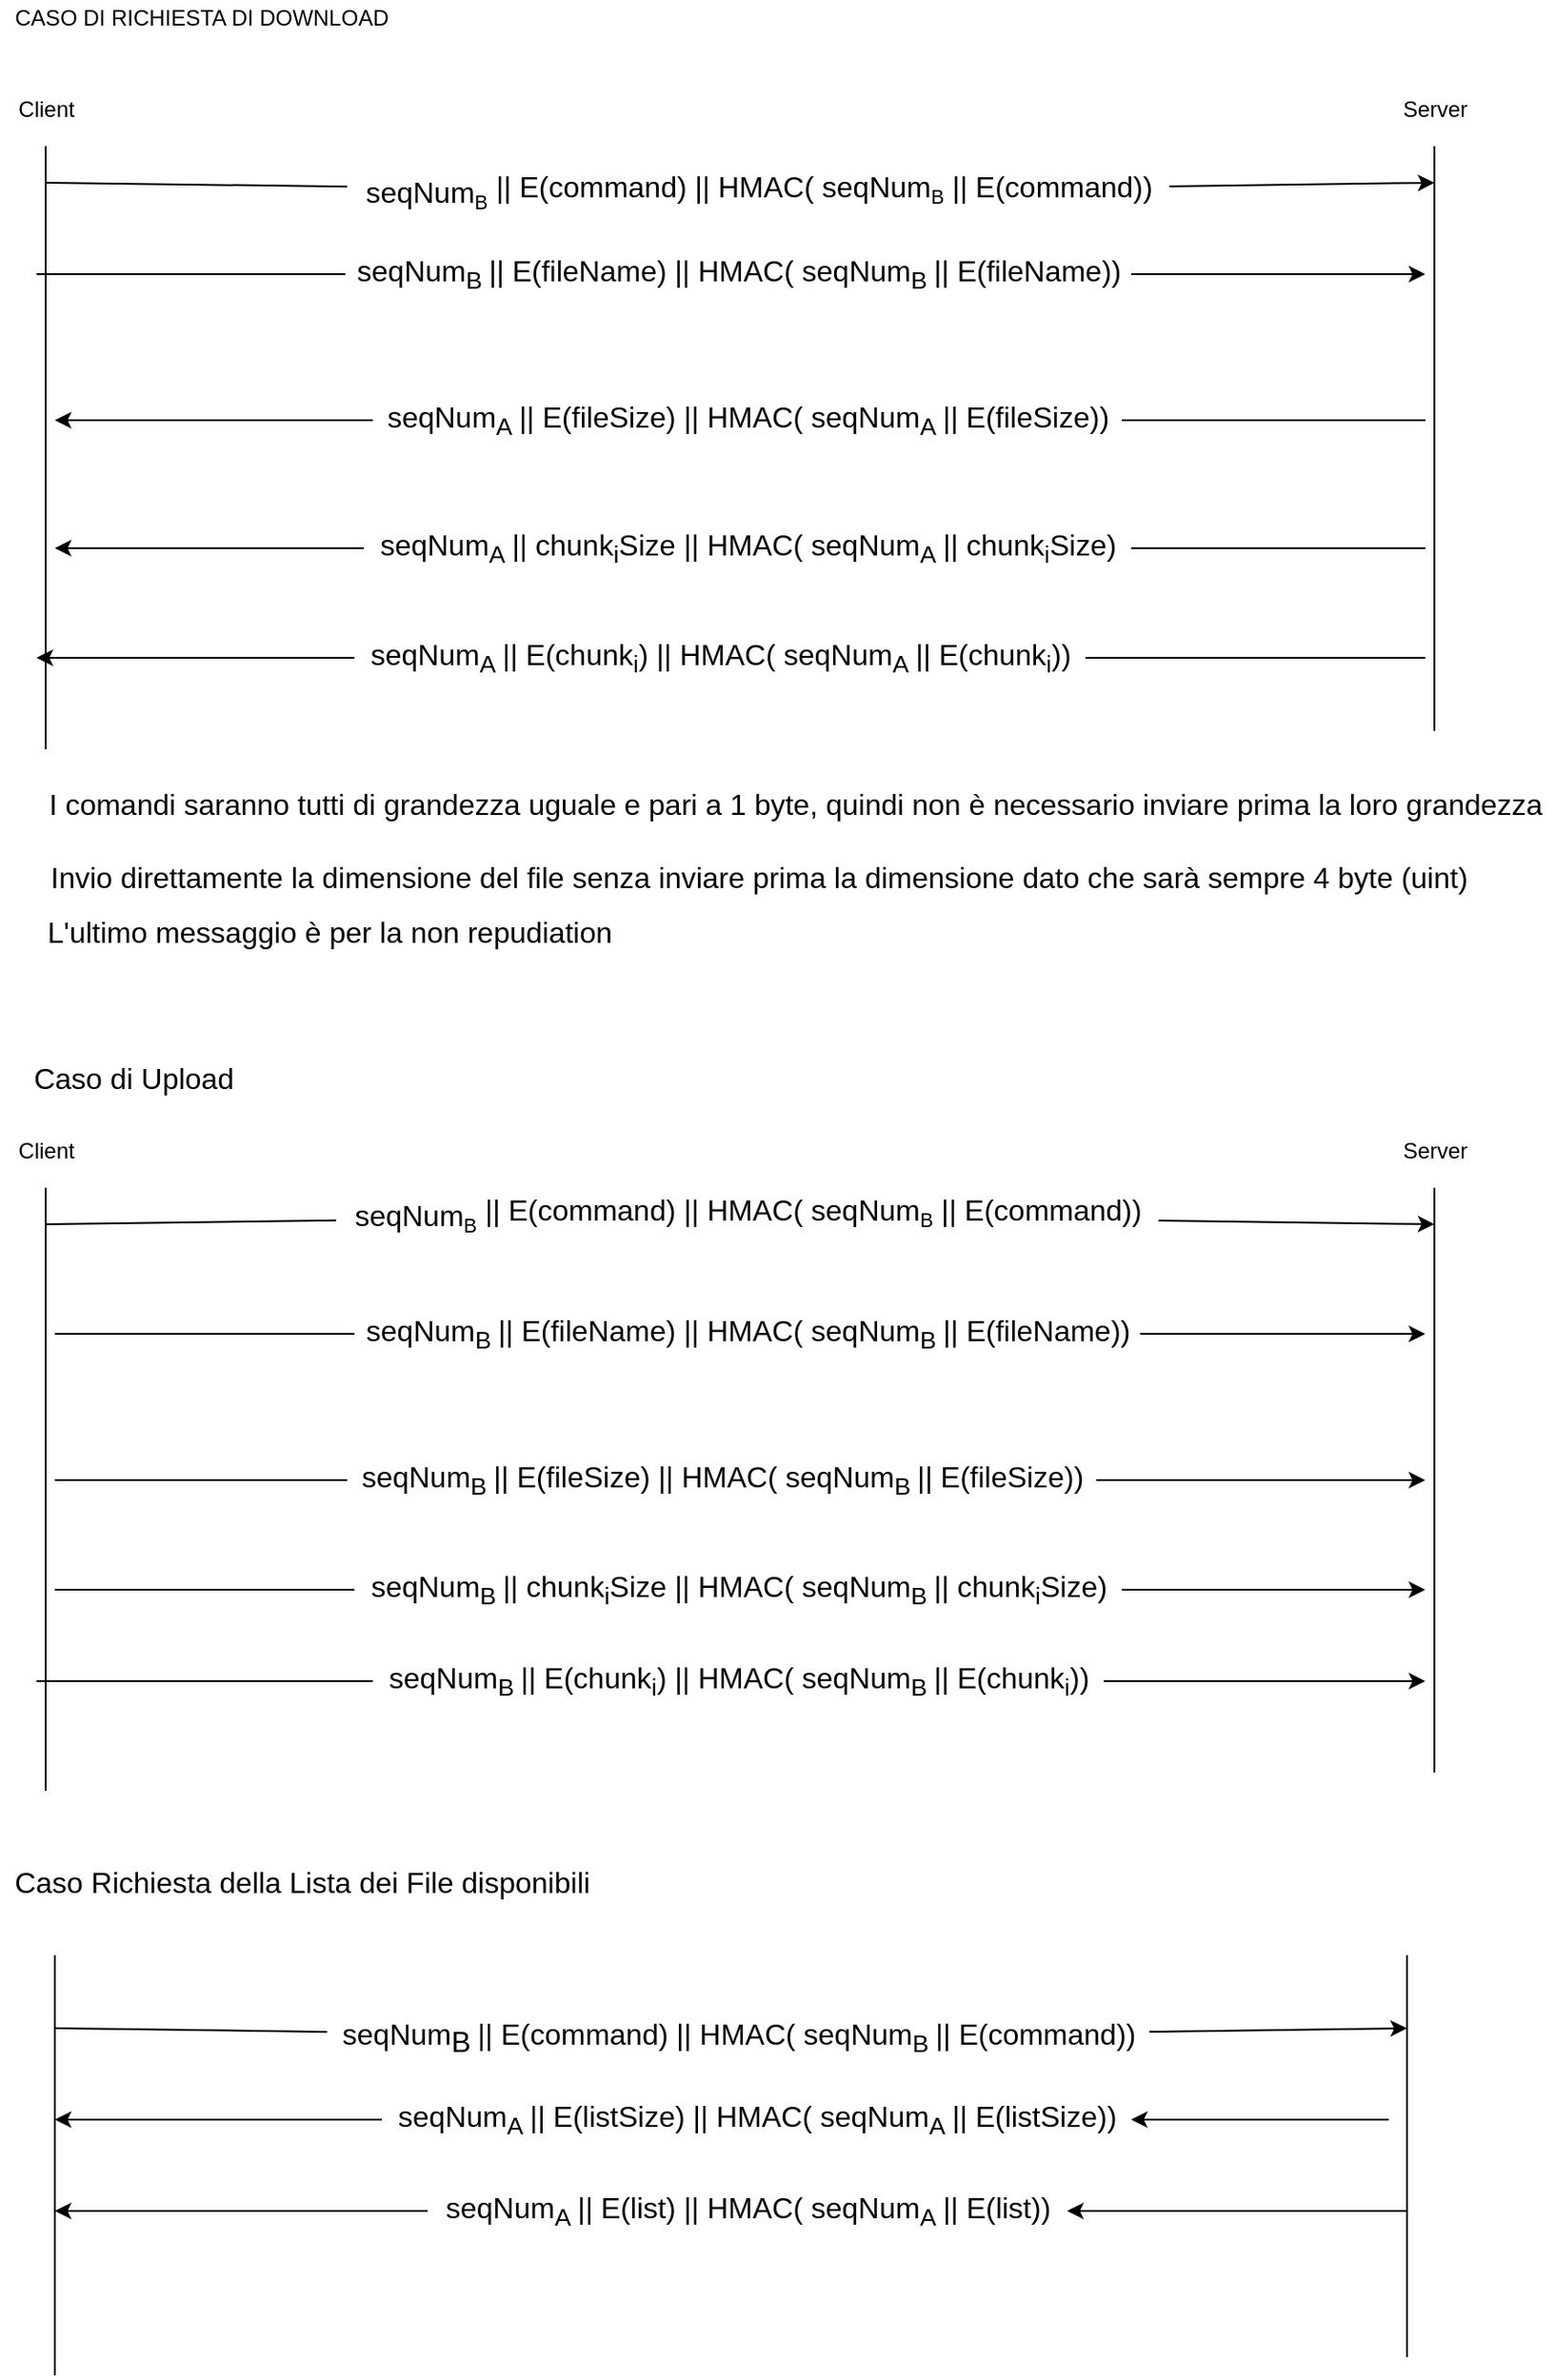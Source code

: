 <mxfile version="13.6.9" type="device"><diagram id="Vwb2-a78UGoPll3EQ6Tj" name="Page-1"><mxGraphModel dx="946" dy="593" grid="1" gridSize="10" guides="1" tooltips="1" connect="1" arrows="1" fold="1" page="1" pageScale="1" pageWidth="827" pageHeight="1169" math="0" shadow="0"><root><mxCell id="0"/><mxCell id="1" parent="0"/><mxCell id="bOjy5GTZy2bxLIjs2Rds-1" value="" style="endArrow=none;html=1;" parent="1" edge="1"><mxGeometry width="50" height="50" relative="1" as="geometry"><mxPoint x="55" y="460" as="sourcePoint"/><mxPoint x="55" y="130" as="targetPoint"/></mxGeometry></mxCell><mxCell id="bOjy5GTZy2bxLIjs2Rds-2" value="" style="endArrow=none;html=1;" parent="1" edge="1"><mxGeometry width="50" height="50" relative="1" as="geometry"><mxPoint x="815" y="450" as="sourcePoint"/><mxPoint x="815" y="130" as="targetPoint"/></mxGeometry></mxCell><mxCell id="bOjy5GTZy2bxLIjs2Rds-3" value="Client" style="text;html=1;align=center;verticalAlign=middle;resizable=0;points=[];autosize=1;" parent="1" vertex="1"><mxGeometry x="30" y="100" width="50" height="20" as="geometry"/></mxCell><mxCell id="bOjy5GTZy2bxLIjs2Rds-4" value="Server" style="text;html=1;align=center;verticalAlign=middle;resizable=0;points=[];autosize=1;" parent="1" vertex="1"><mxGeometry x="790" y="100" width="50" height="20" as="geometry"/></mxCell><mxCell id="bOjy5GTZy2bxLIjs2Rds-5" value="" style="endArrow=classic;html=1;" parent="1" edge="1" source="bOjy5GTZy2bxLIjs2Rds-6"><mxGeometry width="50" height="50" relative="1" as="geometry"><mxPoint x="55" y="150" as="sourcePoint"/><mxPoint x="815" y="150" as="targetPoint"/></mxGeometry></mxCell><mxCell id="bOjy5GTZy2bxLIjs2Rds-7" value="I comandi saranno tutti di grandezza uguale e pari a 1 byte, quindi non è necessario inviare prima la loro grandezza" style="text;html=1;align=center;verticalAlign=middle;resizable=0;points=[];autosize=1;fontSize=16;" parent="1" vertex="1"><mxGeometry x="50" y="480" width="830" height="20" as="geometry"/></mxCell><mxCell id="bOjy5GTZy2bxLIjs2Rds-10" value="CASO DI RICHIESTA DI DOWNLOAD" style="text;html=1;align=center;verticalAlign=middle;resizable=0;points=[];autosize=1;" parent="1" vertex="1"><mxGeometry x="30" y="50" width="220" height="20" as="geometry"/></mxCell><mxCell id="bOjy5GTZy2bxLIjs2Rds-11" value="" style="endArrow=classic;html=1;" parent="1" edge="1" source="XQBQ6-OrUa02S3EuK8sc-1"><mxGeometry width="50" height="50" relative="1" as="geometry"><mxPoint x="50" y="200" as="sourcePoint"/><mxPoint x="810" y="200" as="targetPoint"/></mxGeometry></mxCell><mxCell id="bOjy5GTZy2bxLIjs2Rds-14" value="" style="endArrow=classic;html=1;" parent="1" edge="1" source="XQBQ6-OrUa02S3EuK8sc-4"><mxGeometry width="50" height="50" relative="1" as="geometry"><mxPoint x="810" y="280" as="sourcePoint"/><mxPoint x="60" y="280" as="targetPoint"/></mxGeometry></mxCell><mxCell id="bOjy5GTZy2bxLIjs2Rds-16" value="Invio direttamente la dimensione del file senza inviare prima la dimensione dato che sarà sempre 4 byte (uint)" style="text;html=1;align=center;verticalAlign=middle;resizable=0;points=[];autosize=1;fontSize=16;" parent="1" vertex="1"><mxGeometry x="50" y="520" width="790" height="20" as="geometry"/></mxCell><mxCell id="bOjy5GTZy2bxLIjs2Rds-17" value="" style="endArrow=none;html=1;endFill=0;startArrow=none;startFill=0;" parent="1" edge="1" source="XQBQ6-OrUa02S3EuK8sc-6"><mxGeometry width="50" height="50" relative="1" as="geometry"><mxPoint x="60" y="350" as="sourcePoint"/><mxPoint x="810" y="350" as="targetPoint"/></mxGeometry></mxCell><mxCell id="bOjy5GTZy2bxLIjs2Rds-20" value="" style="endArrow=classic;html=1;" parent="1" edge="1" source="XQBQ6-OrUa02S3EuK8sc-9"><mxGeometry width="50" height="50" relative="1" as="geometry"><mxPoint x="810" y="410" as="sourcePoint"/><mxPoint x="50" y="410" as="targetPoint"/></mxGeometry></mxCell><mxCell id="bOjy5GTZy2bxLIjs2Rds-24" value="L'ultimo messaggio è per la non repudiation" style="text;html=1;align=center;verticalAlign=middle;resizable=0;points=[];autosize=1;fontSize=16;" parent="1" vertex="1"><mxGeometry x="50" y="550" width="320" height="20" as="geometry"/></mxCell><mxCell id="bOjy5GTZy2bxLIjs2Rds-26" value="Caso di Upload&amp;nbsp;" style="text;html=1;align=center;verticalAlign=middle;resizable=0;points=[];autosize=1;fontSize=16;" parent="1" vertex="1"><mxGeometry x="40" y="630" width="130" height="20" as="geometry"/></mxCell><mxCell id="bOjy5GTZy2bxLIjs2Rds-27" value="" style="endArrow=none;html=1;" parent="1" edge="1"><mxGeometry width="50" height="50" relative="1" as="geometry"><mxPoint x="55" y="1030" as="sourcePoint"/><mxPoint x="55" y="700" as="targetPoint"/></mxGeometry></mxCell><mxCell id="bOjy5GTZy2bxLIjs2Rds-28" value="" style="endArrow=none;html=1;" parent="1" edge="1"><mxGeometry width="50" height="50" relative="1" as="geometry"><mxPoint x="815" y="1020" as="sourcePoint"/><mxPoint x="815" y="700" as="targetPoint"/></mxGeometry></mxCell><mxCell id="bOjy5GTZy2bxLIjs2Rds-29" value="Client" style="text;html=1;align=center;verticalAlign=middle;resizable=0;points=[];autosize=1;" parent="1" vertex="1"><mxGeometry x="30" y="670" width="50" height="20" as="geometry"/></mxCell><mxCell id="bOjy5GTZy2bxLIjs2Rds-30" value="Server" style="text;html=1;align=center;verticalAlign=middle;resizable=0;points=[];autosize=1;" parent="1" vertex="1"><mxGeometry x="790" y="670" width="50" height="20" as="geometry"/></mxCell><mxCell id="bOjy5GTZy2bxLIjs2Rds-31" value="" style="endArrow=classic;html=1;" parent="1" edge="1" source="XQBQ6-OrUa02S3EuK8sc-11"><mxGeometry width="50" height="50" relative="1" as="geometry"><mxPoint x="55" y="720" as="sourcePoint"/><mxPoint x="815" y="720" as="targetPoint"/></mxGeometry></mxCell><mxCell id="bOjy5GTZy2bxLIjs2Rds-33" value="" style="endArrow=classic;html=1;" parent="1" edge="1" source="XQBQ6-OrUa02S3EuK8sc-13"><mxGeometry width="50" height="50" relative="1" as="geometry"><mxPoint x="60" y="770" as="sourcePoint"/><mxPoint x="810" y="780" as="targetPoint"/></mxGeometry></mxCell><mxCell id="bOjy5GTZy2bxLIjs2Rds-37" value="" style="endArrow=classic;html=1;endFill=1;startArrow=none;startFill=0;" parent="1" edge="1" source="XQBQ6-OrUa02S3EuK8sc-17"><mxGeometry width="50" height="50" relative="1" as="geometry"><mxPoint x="60" y="920" as="sourcePoint"/><mxPoint x="810" y="920" as="targetPoint"/></mxGeometry></mxCell><mxCell id="bOjy5GTZy2bxLIjs2Rds-41" value="" style="endArrow=classic;html=1;fontSize=16;" parent="1" edge="1" source="XQBQ6-OrUa02S3EuK8sc-19"><mxGeometry width="50" height="50" relative="1" as="geometry"><mxPoint x="50" y="970" as="sourcePoint"/><mxPoint x="810" y="970" as="targetPoint"/></mxGeometry></mxCell><mxCell id="bOjy5GTZy2bxLIjs2Rds-42" value="" style="endArrow=classic;html=1;fontSize=16;" parent="1" edge="1" source="XQBQ6-OrUa02S3EuK8sc-15"><mxGeometry width="50" height="50" relative="1" as="geometry"><mxPoint x="60" y="860" as="sourcePoint"/><mxPoint x="810" y="860" as="targetPoint"/></mxGeometry></mxCell><mxCell id="bOjy5GTZy2bxLIjs2Rds-43" value="Caso Richiesta della Lista dei File disponibili" style="text;html=1;align=center;verticalAlign=middle;resizable=0;points=[];autosize=1;fontSize=16;" parent="1" vertex="1"><mxGeometry x="30" y="1070" width="330" height="20" as="geometry"/></mxCell><mxCell id="bOjy5GTZy2bxLIjs2Rds-44" value="" style="endArrow=none;html=1;fontSize=16;" parent="1" edge="1"><mxGeometry width="50" height="50" relative="1" as="geometry"><mxPoint x="60" y="1350" as="sourcePoint"/><mxPoint x="60" y="1120" as="targetPoint"/></mxGeometry></mxCell><mxCell id="bOjy5GTZy2bxLIjs2Rds-45" value="" style="endArrow=none;html=1;fontSize=16;" parent="1" edge="1"><mxGeometry width="50" height="50" relative="1" as="geometry"><mxPoint x="800" y="1340" as="sourcePoint"/><mxPoint x="800" y="1120" as="targetPoint"/></mxGeometry></mxCell><mxCell id="bOjy5GTZy2bxLIjs2Rds-48" value="" style="endArrow=classic;html=1;fontSize=16;" parent="1" edge="1" source="XQBQ6-OrUa02S3EuK8sc-21"><mxGeometry width="50" height="50" relative="1" as="geometry"><mxPoint x="60" y="1160" as="sourcePoint"/><mxPoint x="800" y="1160" as="targetPoint"/></mxGeometry></mxCell><mxCell id="bOjy5GTZy2bxLIjs2Rds-51" value="" style="endArrow=classic;html=1;fontSize=16;" parent="1" edge="1" source="XQBQ6-OrUa02S3EuK8sc-23"><mxGeometry width="50" height="50" relative="1" as="geometry"><mxPoint x="790" y="1210" as="sourcePoint"/><mxPoint x="60" y="1210" as="targetPoint"/></mxGeometry></mxCell><mxCell id="bOjy5GTZy2bxLIjs2Rds-52" value="" style="endArrow=classic;html=1;fontSize=16;" parent="1" edge="1" source="XQBQ6-OrUa02S3EuK8sc-25"><mxGeometry width="50" height="50" relative="1" as="geometry"><mxPoint x="800" y="1260" as="sourcePoint"/><mxPoint x="60" y="1260" as="targetPoint"/></mxGeometry></mxCell><mxCell id="XQBQ6-OrUa02S3EuK8sc-1" value="&lt;font style=&quot;font-size: 16px&quot;&gt;&lt;span style=&quot;font-size: medium&quot;&gt;seqNum&lt;sub&gt;B&lt;/sub&gt;&lt;/span&gt;&lt;sub&gt;&amp;nbsp;&lt;/sub&gt;|| E(fileName) ||&amp;nbsp;HMAC(&amp;nbsp;&lt;span style=&quot;font-size: medium&quot;&gt;seqNum&lt;/span&gt;&lt;sub&gt;B&amp;nbsp;&lt;/sub&gt;|| E(fileName))&lt;/font&gt;" style="text;html=1;align=center;verticalAlign=middle;resizable=0;points=[];autosize=1;" vertex="1" parent="1"><mxGeometry x="219" y="190" width="430" height="20" as="geometry"/></mxCell><mxCell id="XQBQ6-OrUa02S3EuK8sc-2" value="" style="endArrow=none;html=1;endFill=0;" edge="1" parent="1" target="XQBQ6-OrUa02S3EuK8sc-1"><mxGeometry width="50" height="50" relative="1" as="geometry"><mxPoint x="50" y="200" as="sourcePoint"/><mxPoint x="810" y="200" as="targetPoint"/></mxGeometry></mxCell><mxCell id="bOjy5GTZy2bxLIjs2Rds-6" value="&lt;font&gt;&lt;sub&gt;&lt;font size=&quot;3&quot;&gt;seqNum&lt;/font&gt;&lt;font size=&quot;2&quot;&gt;&lt;sub&gt;B&lt;/sub&gt;&lt;/font&gt;&lt;font size=&quot;3&quot;&gt;&amp;nbsp;&lt;/font&gt;&lt;/sub&gt;&lt;font size=&quot;3&quot;&gt;|| E(command) ||&amp;nbsp;&lt;/font&gt;&lt;font&gt;&lt;font size=&quot;3&quot;&gt;HMAC(&amp;nbsp;&lt;/font&gt;&lt;span style=&quot;font-size: medium&quot;&gt;seqNum&lt;/span&gt;&lt;font size=&quot;2&quot;&gt;&lt;sub&gt;B&lt;/sub&gt;&lt;/font&gt;&lt;sub style=&quot;font-size: 16px&quot;&gt;&amp;nbsp;&lt;/sub&gt;&lt;font size=&quot;3&quot;&gt;|| E(command))&lt;/font&gt;&lt;/font&gt;&lt;/font&gt;" style="text;html=1;align=center;verticalAlign=middle;resizable=0;points=[];autosize=1;" parent="1" vertex="1"><mxGeometry x="220" y="140" width="450" height="30" as="geometry"/></mxCell><mxCell id="XQBQ6-OrUa02S3EuK8sc-3" value="" style="endArrow=none;html=1;endFill=0;" edge="1" parent="1" target="bOjy5GTZy2bxLIjs2Rds-6"><mxGeometry width="50" height="50" relative="1" as="geometry"><mxPoint x="55" y="150" as="sourcePoint"/><mxPoint x="815" y="150" as="targetPoint"/></mxGeometry></mxCell><mxCell id="XQBQ6-OrUa02S3EuK8sc-4" value="&lt;font style=&quot;font-size: 16px&quot;&gt;seqNum&lt;sub&gt;A&amp;nbsp;&lt;/sub&gt;|| E(fileSize) ||&amp;nbsp;HMAC(&amp;nbsp;seqNum&lt;sub&gt;A&amp;nbsp;&lt;/sub&gt;|| E(fileSize))&lt;/font&gt;" style="text;html=1;align=center;verticalAlign=middle;resizable=0;points=[];autosize=1;" vertex="1" parent="1"><mxGeometry x="234" y="270" width="410" height="20" as="geometry"/></mxCell><mxCell id="XQBQ6-OrUa02S3EuK8sc-5" value="" style="endArrow=none;html=1;endFill=0;" edge="1" parent="1" target="XQBQ6-OrUa02S3EuK8sc-4"><mxGeometry width="50" height="50" relative="1" as="geometry"><mxPoint x="810" y="280" as="sourcePoint"/><mxPoint x="60" y="280" as="targetPoint"/></mxGeometry></mxCell><mxCell id="XQBQ6-OrUa02S3EuK8sc-6" value="&lt;font style=&quot;font-size: 16px&quot;&gt;&lt;span style=&quot;font-size: medium&quot;&gt;seqNum&lt;sub&gt;A&lt;/sub&gt;&lt;/span&gt;&lt;sub&gt;&amp;nbsp;&lt;/sub&gt;|| chunk&lt;sub&gt;i&lt;/sub&gt;Size ||&amp;nbsp;HMAC(&amp;nbsp;&lt;span style=&quot;font-size: medium&quot;&gt;seqNum&lt;sub&gt;A&lt;/sub&gt;&lt;/span&gt;&lt;sub&gt;&amp;nbsp;&lt;/sub&gt;||&amp;nbsp;chunk&lt;sub&gt;i&lt;/sub&gt;Size)&lt;/font&gt;" style="text;html=1;align=center;verticalAlign=middle;resizable=0;points=[];autosize=1;" vertex="1" parent="1"><mxGeometry x="229" y="340" width="420" height="20" as="geometry"/></mxCell><mxCell id="XQBQ6-OrUa02S3EuK8sc-7" value="" style="endArrow=none;html=1;endFill=0;startArrow=classic;startFill=1;" edge="1" parent="1" target="XQBQ6-OrUa02S3EuK8sc-6"><mxGeometry width="50" height="50" relative="1" as="geometry"><mxPoint x="60" y="350" as="sourcePoint"/><mxPoint x="810" y="350" as="targetPoint"/></mxGeometry></mxCell><mxCell id="XQBQ6-OrUa02S3EuK8sc-9" value="&lt;font style=&quot;font-size: 16px&quot;&gt;seqNum&lt;sub&gt;A&amp;nbsp;&lt;/sub&gt;|| E(chunk&lt;sub&gt;i&lt;/sub&gt;)&amp;nbsp;||&amp;nbsp;HMAC(&amp;nbsp;seqNum&lt;sub&gt;A&amp;nbsp;&lt;/sub&gt;|| E(chunk&lt;sub&gt;i&lt;/sub&gt;))&lt;/font&gt;" style="text;html=1;align=center;verticalAlign=middle;resizable=0;points=[];autosize=1;" vertex="1" parent="1"><mxGeometry x="224" y="400" width="400" height="20" as="geometry"/></mxCell><mxCell id="XQBQ6-OrUa02S3EuK8sc-10" value="" style="endArrow=none;html=1;endFill=0;" edge="1" parent="1" target="XQBQ6-OrUa02S3EuK8sc-9"><mxGeometry width="50" height="50" relative="1" as="geometry"><mxPoint x="810" y="410" as="sourcePoint"/><mxPoint x="50" y="410" as="targetPoint"/></mxGeometry></mxCell><mxCell id="XQBQ6-OrUa02S3EuK8sc-11" value="&lt;sub&gt;&lt;font size=&quot;3&quot;&gt;seqNum&lt;/font&gt;&lt;font size=&quot;2&quot;&gt;&lt;sub&gt;B&lt;/sub&gt;&lt;/font&gt;&lt;font size=&quot;3&quot;&gt;&amp;nbsp;&lt;/font&gt;&lt;/sub&gt;&lt;font size=&quot;3&quot;&gt;|| E(command) ||&amp;nbsp;&lt;/font&gt;&lt;font size=&quot;3&quot;&gt;HMAC(&amp;nbsp;&lt;/font&gt;&lt;span style=&quot;font-size: medium&quot;&gt;seqNum&lt;/span&gt;&lt;font size=&quot;2&quot;&gt;&lt;sub&gt;B&lt;/sub&gt;&lt;/font&gt;&lt;sub style=&quot;font-size: 16px&quot;&gt;&amp;nbsp;&lt;/sub&gt;&lt;font size=&quot;3&quot;&gt;|| E(command))&lt;/font&gt;" style="text;html=1;align=center;verticalAlign=middle;resizable=0;points=[];autosize=1;" vertex="1" parent="1"><mxGeometry x="214" y="700" width="450" height="30" as="geometry"/></mxCell><mxCell id="XQBQ6-OrUa02S3EuK8sc-12" value="" style="endArrow=none;html=1;endFill=0;" edge="1" parent="1" target="XQBQ6-OrUa02S3EuK8sc-11"><mxGeometry width="50" height="50" relative="1" as="geometry"><mxPoint x="55" y="720" as="sourcePoint"/><mxPoint x="815" y="720" as="targetPoint"/></mxGeometry></mxCell><mxCell id="XQBQ6-OrUa02S3EuK8sc-13" value="&lt;font style=&quot;font-size: 16px&quot;&gt;&lt;span style=&quot;font-size: medium&quot;&gt;seqNum&lt;sub&gt;B&lt;/sub&gt;&lt;/span&gt;&lt;sub&gt;&amp;nbsp;&lt;/sub&gt;|| E(fileName) ||&amp;nbsp;HMAC(&amp;nbsp;&lt;span style=&quot;font-size: medium&quot;&gt;seqNum&lt;sub&gt;B&lt;/sub&gt;&lt;/span&gt;&lt;sub&gt;&amp;nbsp;&lt;/sub&gt;|| E(fileName))&lt;/font&gt;" style="text;html=1;align=center;verticalAlign=middle;resizable=0;points=[];autosize=1;" vertex="1" parent="1"><mxGeometry x="224" y="770" width="430" height="20" as="geometry"/></mxCell><mxCell id="XQBQ6-OrUa02S3EuK8sc-14" value="" style="endArrow=none;html=1;endFill=0;" edge="1" parent="1" target="XQBQ6-OrUa02S3EuK8sc-13"><mxGeometry width="50" height="50" relative="1" as="geometry"><mxPoint x="60" y="780" as="sourcePoint"/><mxPoint x="810" y="770" as="targetPoint"/></mxGeometry></mxCell><mxCell id="XQBQ6-OrUa02S3EuK8sc-15" value="&lt;font style=&quot;font-size: 16px&quot;&gt;seqNum&lt;sub&gt;B&lt;/sub&gt;&lt;sub&gt;&amp;nbsp;&lt;/sub&gt;|| E(fileSize) ||&amp;nbsp;HMAC(&amp;nbsp;seqNum&lt;sub&gt;B&lt;/sub&gt;&lt;sub&gt;&amp;nbsp;&lt;/sub&gt;|| E(fileSize))&lt;/font&gt;" style="text;html=1;align=center;verticalAlign=middle;resizable=0;points=[];autosize=1;" vertex="1" parent="1"><mxGeometry x="220" y="850" width="410" height="20" as="geometry"/></mxCell><mxCell id="XQBQ6-OrUa02S3EuK8sc-16" value="" style="endArrow=none;html=1;fontSize=16;endFill=0;" edge="1" parent="1" target="XQBQ6-OrUa02S3EuK8sc-15"><mxGeometry width="50" height="50" relative="1" as="geometry"><mxPoint x="60" y="860" as="sourcePoint"/><mxPoint x="810" y="860" as="targetPoint"/></mxGeometry></mxCell><mxCell id="XQBQ6-OrUa02S3EuK8sc-17" value="&lt;font style=&quot;font-size: 16px&quot;&gt;&lt;span style=&quot;font-size: medium&quot;&gt;seqNum&lt;/span&gt;&lt;sub&gt;B&lt;/sub&gt;&lt;sub&gt;&amp;nbsp;&lt;/sub&gt;|| chunk&lt;sub&gt;i&lt;/sub&gt;Size ||&amp;nbsp;HMAC(&amp;nbsp;&lt;span style=&quot;font-size: medium&quot;&gt;seqNum&lt;/span&gt;&lt;sub&gt;B&lt;/sub&gt;&lt;sub&gt;&amp;nbsp;&lt;/sub&gt;||&amp;nbsp;chunk&lt;sub&gt;i&lt;/sub&gt;Size)&lt;/font&gt;" style="text;html=1;align=center;verticalAlign=middle;resizable=0;points=[];autosize=1;" vertex="1" parent="1"><mxGeometry x="224" y="910" width="420" height="20" as="geometry"/></mxCell><mxCell id="XQBQ6-OrUa02S3EuK8sc-18" value="" style="endArrow=none;html=1;endFill=0;startArrow=none;startFill=0;" edge="1" parent="1" target="XQBQ6-OrUa02S3EuK8sc-17"><mxGeometry width="50" height="50" relative="1" as="geometry"><mxPoint x="60" y="920" as="sourcePoint"/><mxPoint x="810" y="920" as="targetPoint"/></mxGeometry></mxCell><mxCell id="XQBQ6-OrUa02S3EuK8sc-19" value="&lt;font style=&quot;font-size: 16px&quot;&gt;seqNum&lt;sub&gt;B&lt;/sub&gt;&lt;sub&gt;&amp;nbsp;&lt;/sub&gt;|| E(chunk&lt;sub&gt;i&lt;/sub&gt;)&amp;nbsp;||&amp;nbsp;HMAC(&amp;nbsp;seqNum&lt;sub&gt;B&lt;/sub&gt;&lt;sub&gt;&amp;nbsp;&lt;/sub&gt;|| E(chunk&lt;sub&gt;i&lt;/sub&gt;))&lt;/font&gt;" style="text;html=1;align=center;verticalAlign=middle;resizable=0;points=[];autosize=1;" vertex="1" parent="1"><mxGeometry x="234" y="960" width="400" height="20" as="geometry"/></mxCell><mxCell id="XQBQ6-OrUa02S3EuK8sc-20" value="" style="endArrow=none;html=1;fontSize=16;endFill=0;" edge="1" parent="1" target="XQBQ6-OrUa02S3EuK8sc-19"><mxGeometry width="50" height="50" relative="1" as="geometry"><mxPoint x="50" y="970" as="sourcePoint"/><mxPoint x="810" y="970" as="targetPoint"/></mxGeometry></mxCell><mxCell id="XQBQ6-OrUa02S3EuK8sc-21" value="&lt;font style=&quot;font-size: 16px&quot;&gt;seqNum&lt;sub style=&quot;vertical-align: sub ; font-size: 16px&quot;&gt;B&lt;/sub&gt;&lt;sub&gt;&amp;nbsp;&lt;/sub&gt;|| E(command) ||&amp;nbsp;HMAC(&amp;nbsp;seqNum&lt;sub&gt;B&lt;/sub&gt;&lt;sub&gt;&amp;nbsp;&lt;/sub&gt;|| E(command))&lt;/font&gt;" style="text;html=1;align=center;verticalAlign=middle;resizable=0;points=[];autosize=1;" vertex="1" parent="1"><mxGeometry x="209" y="1155" width="450" height="20" as="geometry"/></mxCell><mxCell id="XQBQ6-OrUa02S3EuK8sc-22" value="" style="endArrow=none;html=1;fontSize=16;endFill=0;" edge="1" parent="1" target="XQBQ6-OrUa02S3EuK8sc-21"><mxGeometry width="50" height="50" relative="1" as="geometry"><mxPoint x="60" y="1160" as="sourcePoint"/><mxPoint x="800" y="1160" as="targetPoint"/></mxGeometry></mxCell><mxCell id="XQBQ6-OrUa02S3EuK8sc-23" value="&lt;font style=&quot;font-size: 16px&quot;&gt;seqNum&lt;sub&gt;A&amp;nbsp;&lt;/sub&gt;|| E(listSize) ||&amp;nbsp;HMAC(&amp;nbsp;seqNum&lt;sub&gt;A&amp;nbsp;&lt;/sub&gt;|| E(listSize))&lt;/font&gt;" style="text;html=1;align=center;verticalAlign=middle;resizable=0;points=[];autosize=1;" vertex="1" parent="1"><mxGeometry x="239" y="1200" width="410" height="20" as="geometry"/></mxCell><mxCell id="XQBQ6-OrUa02S3EuK8sc-24" value="" style="endArrow=classic;html=1;fontSize=16;" edge="1" parent="1" target="XQBQ6-OrUa02S3EuK8sc-23"><mxGeometry width="50" height="50" relative="1" as="geometry"><mxPoint x="790" y="1210" as="sourcePoint"/><mxPoint x="60" y="1210" as="targetPoint"/></mxGeometry></mxCell><mxCell id="XQBQ6-OrUa02S3EuK8sc-25" value="&lt;font style=&quot;font-size: 16px&quot;&gt;seqNum&lt;sub&gt;A&amp;nbsp;&lt;/sub&gt;|| E(list) ||&amp;nbsp;HMAC(&amp;nbsp;seqNum&lt;sub&gt;A&amp;nbsp;&lt;/sub&gt;|| E(list))&lt;/font&gt;" style="text;html=1;align=center;verticalAlign=middle;resizable=0;points=[];autosize=1;" vertex="1" parent="1"><mxGeometry x="264" y="1250" width="350" height="20" as="geometry"/></mxCell><mxCell id="XQBQ6-OrUa02S3EuK8sc-26" value="" style="endArrow=classic;html=1;fontSize=16;" edge="1" parent="1" target="XQBQ6-OrUa02S3EuK8sc-25"><mxGeometry width="50" height="50" relative="1" as="geometry"><mxPoint x="800" y="1260" as="sourcePoint"/><mxPoint x="60" y="1260" as="targetPoint"/></mxGeometry></mxCell></root></mxGraphModel></diagram></mxfile>
